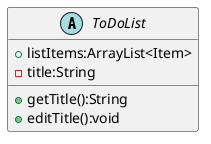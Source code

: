 @startuml
'https://plantuml.com/class-diagram

abstract class ToDoList{
    +listItems:ArrayList<Item>
    -title:String
    +getTitle():String
    +editTitle():void
}

@enduml